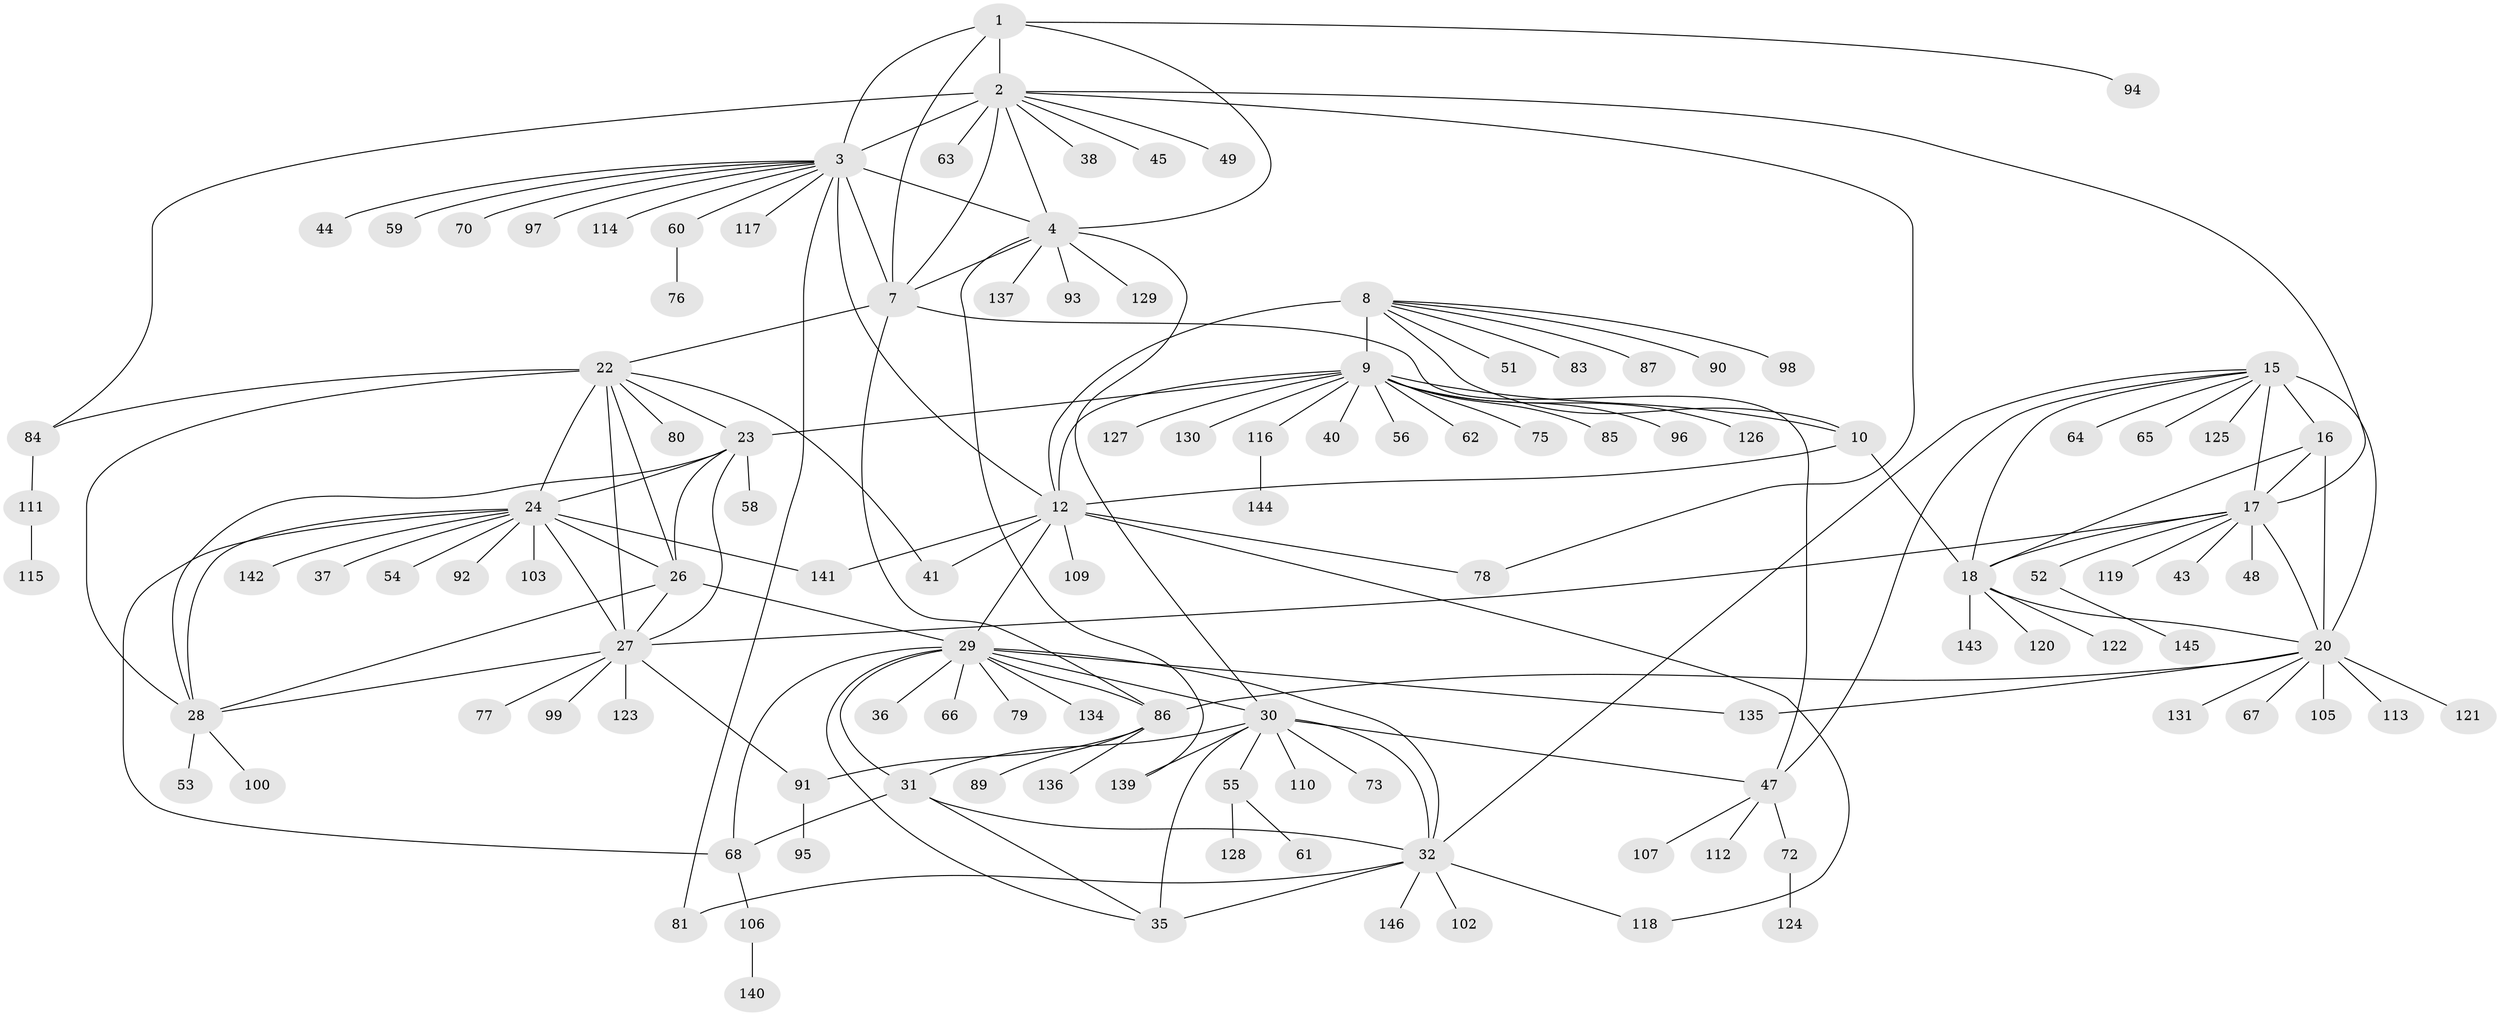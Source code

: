 // Generated by graph-tools (version 1.1) at 2025/24/03/03/25 07:24:16]
// undirected, 120 vertices, 171 edges
graph export_dot {
graph [start="1"]
  node [color=gray90,style=filled];
  1 [super="+42"];
  2 [super="+5"];
  3 [super="+6"];
  4 [super="+39"];
  7;
  8 [super="+11"];
  9 [super="+14"];
  10;
  12 [super="+13"];
  15 [super="+21"];
  16 [super="+19"];
  17 [super="+46"];
  18 [super="+57"];
  20 [super="+71"];
  22 [super="+69"];
  23 [super="+101"];
  24 [super="+25"];
  26;
  27 [super="+138"];
  28;
  29 [super="+33"];
  30 [super="+34"];
  31 [super="+74"];
  32 [super="+108"];
  35;
  36;
  37;
  38;
  40;
  41 [super="+104"];
  43;
  44;
  45;
  47 [super="+50"];
  48;
  49;
  51 [super="+88"];
  52;
  53;
  54;
  55;
  56;
  58;
  59;
  60;
  61;
  62;
  63;
  64;
  65;
  66;
  67;
  68 [super="+82"];
  70;
  72;
  73;
  75;
  76;
  77;
  78;
  79;
  80;
  81;
  83;
  84 [super="+132"];
  85;
  86 [super="+133"];
  87;
  89;
  90;
  91;
  92;
  93;
  94;
  95;
  96;
  97;
  98;
  99;
  100;
  102;
  103;
  105;
  106;
  107;
  109;
  110;
  111;
  112;
  113;
  114;
  115;
  116;
  117;
  118;
  119;
  120;
  121;
  122;
  123;
  124;
  125;
  126;
  127;
  128;
  129;
  130;
  131;
  134;
  135;
  136;
  137;
  139;
  140;
  141;
  142;
  143;
  144;
  145;
  146;
  1 -- 2 [weight=2];
  1 -- 3 [weight=2];
  1 -- 4;
  1 -- 7;
  1 -- 94;
  2 -- 3 [weight=4];
  2 -- 4 [weight=2];
  2 -- 7 [weight=2];
  2 -- 49;
  2 -- 78;
  2 -- 38;
  2 -- 45;
  2 -- 17;
  2 -- 84;
  2 -- 63;
  3 -- 4 [weight=2];
  3 -- 7 [weight=2];
  3 -- 12;
  3 -- 59;
  3 -- 81;
  3 -- 114;
  3 -- 117;
  3 -- 97;
  3 -- 70;
  3 -- 44;
  3 -- 60;
  4 -- 7;
  4 -- 93;
  4 -- 129;
  4 -- 137;
  4 -- 139;
  4 -- 30;
  7 -- 22;
  7 -- 47;
  7 -- 86;
  8 -- 9 [weight=4];
  8 -- 10 [weight=2];
  8 -- 12 [weight=4];
  8 -- 98;
  8 -- 83;
  8 -- 51;
  8 -- 87;
  8 -- 90;
  9 -- 10 [weight=2];
  9 -- 12 [weight=4];
  9 -- 23;
  9 -- 56;
  9 -- 127;
  9 -- 130;
  9 -- 96;
  9 -- 40;
  9 -- 75;
  9 -- 116;
  9 -- 85;
  9 -- 62;
  9 -- 126;
  10 -- 12 [weight=2];
  10 -- 18;
  12 -- 29;
  12 -- 78;
  12 -- 109;
  12 -- 118;
  12 -- 141;
  12 -- 41;
  15 -- 16 [weight=4];
  15 -- 17 [weight=2];
  15 -- 18 [weight=2];
  15 -- 20 [weight=2];
  15 -- 65;
  15 -- 47;
  15 -- 32;
  15 -- 64;
  15 -- 125;
  16 -- 17 [weight=2];
  16 -- 18 [weight=2];
  16 -- 20 [weight=2];
  17 -- 18;
  17 -- 20;
  17 -- 27 [weight=2];
  17 -- 43;
  17 -- 48;
  17 -- 119;
  17 -- 52;
  18 -- 20;
  18 -- 120;
  18 -- 122;
  18 -- 143;
  20 -- 67;
  20 -- 105;
  20 -- 113;
  20 -- 121;
  20 -- 131;
  20 -- 135;
  20 -- 86;
  22 -- 23;
  22 -- 24 [weight=2];
  22 -- 26;
  22 -- 27;
  22 -- 28;
  22 -- 84;
  22 -- 80;
  22 -- 41;
  23 -- 24 [weight=2];
  23 -- 26;
  23 -- 27;
  23 -- 28;
  23 -- 58;
  24 -- 26 [weight=2];
  24 -- 27 [weight=2];
  24 -- 28 [weight=2];
  24 -- 92;
  24 -- 142;
  24 -- 68;
  24 -- 37;
  24 -- 103;
  24 -- 141;
  24 -- 54;
  26 -- 27;
  26 -- 28;
  26 -- 29;
  27 -- 28;
  27 -- 77;
  27 -- 91;
  27 -- 99;
  27 -- 123;
  28 -- 53;
  28 -- 100;
  29 -- 30 [weight=4];
  29 -- 31 [weight=2];
  29 -- 32 [weight=2];
  29 -- 35 [weight=2];
  29 -- 68;
  29 -- 79;
  29 -- 134;
  29 -- 135;
  29 -- 86;
  29 -- 66;
  29 -- 36;
  30 -- 31 [weight=2];
  30 -- 32 [weight=2];
  30 -- 35 [weight=2];
  30 -- 47;
  30 -- 55;
  30 -- 73;
  30 -- 139;
  30 -- 110;
  31 -- 32;
  31 -- 35;
  31 -- 68;
  32 -- 35;
  32 -- 81;
  32 -- 102;
  32 -- 146;
  32 -- 118;
  47 -- 72;
  47 -- 112;
  47 -- 107;
  52 -- 145;
  55 -- 61;
  55 -- 128;
  60 -- 76;
  68 -- 106;
  72 -- 124;
  84 -- 111;
  86 -- 89;
  86 -- 91;
  86 -- 136;
  91 -- 95;
  106 -- 140;
  111 -- 115;
  116 -- 144;
}
